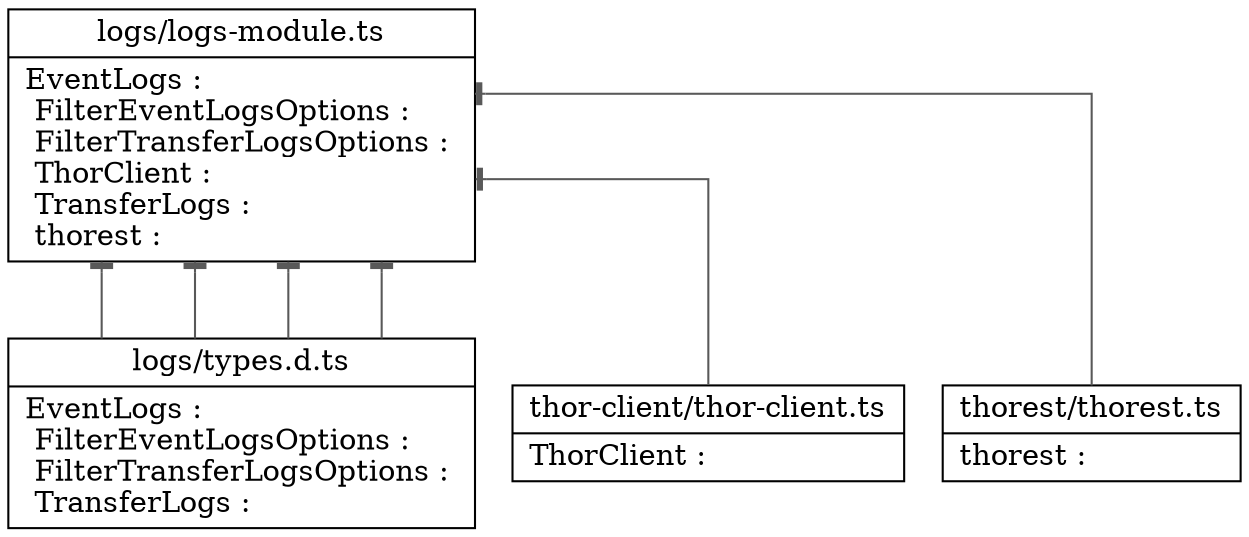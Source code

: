 digraph "logs" {

splines  = ortho;
fontname = "Inconsolata";

node [colorscheme = ylgnbu4];
edge [colorscheme = dark28, dir = both];

"logs/logs-module.ts"        [shape = record, label = "{ logs/logs-module.ts |  EventLogs : \l  FilterEventLogsOptions : \l  FilterTransferLogsOptions : \l  ThorClient : \l  TransferLogs : \l  thorest : \l }"];
"logs/types.d.ts"            [shape = record, label = "{ logs/types.d.ts |  EventLogs : \l  FilterEventLogsOptions : \l  FilterTransferLogsOptions : \l  TransferLogs : \l }"];
"thor-client/thor-client.ts" [shape = record, label = "{ thor-client/thor-client.ts |  ThorClient : \l }"];
"thorest/thorest.ts"         [shape = record, label = "{ thorest/thorest.ts |  thorest : \l }"];

"logs/logs-module.ts"        -> "logs/types.d.ts"            [color = "#595959", style = solid , arrowtail = tee     , arrowhead = none    , taillabel = "", label = "", headlabel = ""];
"logs/logs-module.ts"        -> "logs/types.d.ts"            [color = "#595959", style = solid , arrowtail = tee     , arrowhead = none    , taillabel = "", label = "", headlabel = ""];
"logs/logs-module.ts"        -> "logs/types.d.ts"            [color = "#595959", style = solid , arrowtail = tee     , arrowhead = none    , taillabel = "", label = "", headlabel = ""];
"logs/logs-module.ts"        -> "logs/types.d.ts"            [color = "#595959", style = solid , arrowtail = tee     , arrowhead = none    , taillabel = "", label = "", headlabel = ""];
"logs/logs-module.ts"        -> "thor-client/thor-client.ts" [color = "#595959", style = solid , arrowtail = tee     , arrowhead = none    , taillabel = "", label = "", headlabel = ""];
"logs/logs-module.ts"        -> "thorest/thorest.ts"         [color = "#595959", style = solid , arrowtail = tee     , arrowhead = none    , taillabel = "", label = "", headlabel = ""];

}
